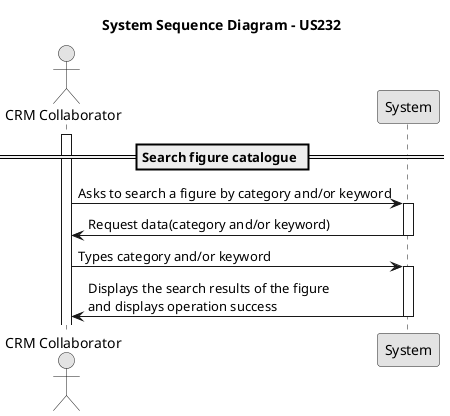 @startuml
skinparam monochrome true
skinparam packageStyle rectangle
skinparam shadowing false

actor "CRM Collaborator" as crmCollaborator
participant "System" as system

title System Sequence Diagram - US232

== Search figure catalogue ==
activate crmCollaborator

    crmCollaborator -> system : Asks to search a figure by category and/or keyword
    activate system

        system -> crmCollaborator : Request data(category and/or keyword)
    deactivate system
    crmCollaborator -> system : Types category and/or keyword

    activate system

        system -> crmCollaborator : Displays the search results of the figure \nand displays operation success
    deactivate system



@enduml
